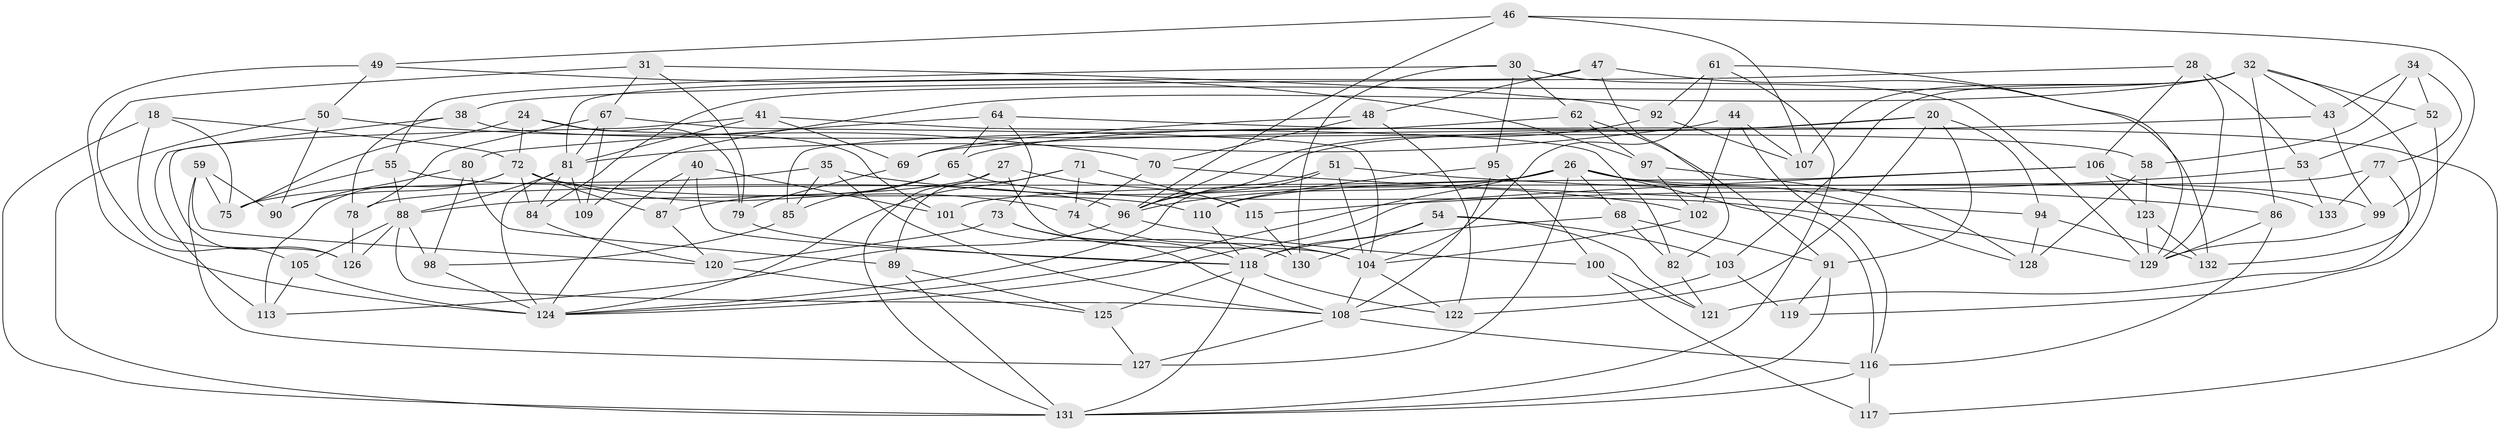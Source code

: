 // original degree distribution, {4: 1.0}
// Generated by graph-tools (version 1.1) at 2025/02/03/04/25 22:02:08]
// undirected, 93 vertices, 213 edges
graph export_dot {
graph [start="1"]
  node [color=gray90,style=filled];
  18 [super="+15"];
  20 [super="+12"];
  24;
  26 [super="+4+6"];
  27;
  28;
  30 [super="+25"];
  31;
  32 [super="+1+23"];
  34;
  35;
  38;
  40;
  41;
  43;
  44;
  46;
  47;
  48;
  49;
  50;
  51;
  52;
  53;
  54;
  55;
  58;
  59;
  61;
  62;
  64;
  65 [super="+2"];
  67 [super="+33"];
  68;
  69;
  70;
  71;
  72 [super="+19+42"];
  73 [super="+8"];
  74;
  75 [super="+29"];
  77;
  78;
  79;
  80;
  81 [super="+66"];
  82;
  84;
  85;
  86;
  87;
  88 [super="+3+76"];
  89;
  90;
  91 [super="+57"];
  92;
  94;
  95;
  96 [super="+5+17"];
  97;
  98;
  99;
  100;
  101;
  102;
  103;
  104 [super="+7+13"];
  105;
  106 [super="+36"];
  107;
  108 [super="+10+63"];
  109;
  110;
  113;
  115;
  116 [super="+114"];
  117;
  118 [super="+83"];
  119;
  120 [super="+39"];
  121;
  122;
  123;
  124 [super="+112"];
  125;
  126;
  127;
  128;
  129 [super="+22+111"];
  130;
  131 [super="+37+93"];
  132;
  133;
  18 -- 75 [weight=2];
  18 -- 131 [weight=2];
  18 -- 126;
  18 -- 72;
  20 -- 122;
  20 -- 91;
  20 -- 65 [weight=2];
  20 -- 94;
  20 -- 96;
  24 -- 79;
  24 -- 75;
  24 -- 101;
  24 -- 72;
  26 -- 68;
  26 -- 128;
  26 -- 124;
  26 -- 127;
  26 -- 96;
  26 -- 99;
  26 -- 78;
  26 -- 116;
  27 -- 88;
  27 -- 115;
  27 -- 104;
  27 -- 131;
  28 -- 53;
  28 -- 38;
  28 -- 106;
  28 -- 129;
  30 -- 129 [weight=2];
  30 -- 130;
  30 -- 62;
  30 -- 55;
  30 -- 95;
  31 -- 79;
  31 -- 92;
  31 -- 105;
  31 -- 67;
  32 -- 107;
  32 -- 84;
  32 -- 109;
  32 -- 86;
  32 -- 103;
  32 -- 132;
  32 -- 43;
  32 -- 52;
  34 -- 52;
  34 -- 58;
  34 -- 43;
  34 -- 77;
  35 -- 108;
  35 -- 85;
  35 -- 102;
  35 -- 75;
  38 -- 78;
  38 -- 58;
  38 -- 113;
  40 -- 87;
  40 -- 101;
  40 -- 124;
  40 -- 118;
  41 -- 69;
  41 -- 126;
  41 -- 82;
  41 -- 81;
  43 -- 69;
  43 -- 99;
  44 -- 102;
  44 -- 116;
  44 -- 107;
  44 -- 81;
  46 -- 49;
  46 -- 107;
  46 -- 99;
  46 -- 96;
  47 -- 82;
  47 -- 132;
  47 -- 48;
  47 -- 81;
  48 -- 122;
  48 -- 70;
  48 -- 69;
  49 -- 50;
  49 -- 97;
  49 -- 124;
  50 -- 70;
  50 -- 131;
  50 -- 90;
  51 -- 86;
  51 -- 96;
  51 -- 104;
  51 -- 124;
  52 -- 53;
  52 -- 119;
  53 -- 133;
  53 -- 115;
  54 -- 121;
  54 -- 130;
  54 -- 103;
  54 -- 118;
  55 -- 75;
  55 -- 88;
  55 -- 96;
  58 -- 123;
  58 -- 128;
  59 -- 127;
  59 -- 120;
  59 -- 90;
  59 -- 75;
  61 -- 92;
  61 -- 104;
  61 -- 131;
  61 -- 129;
  62 -- 85;
  62 -- 91;
  62 -- 97;
  64 -- 117;
  64 -- 73;
  64 -- 80;
  64 -- 65;
  65 -- 85;
  65 -- 129;
  65 -- 87;
  67 -- 81;
  67 -- 78;
  67 -- 109 [weight=2];
  67 -- 104;
  68 -- 118;
  68 -- 82;
  68 -- 91;
  69 -- 79;
  70 -- 94;
  70 -- 74;
  71 -- 74;
  71 -- 115;
  71 -- 89;
  71 -- 124;
  72 -- 90;
  72 -- 110;
  72 -- 113;
  72 -- 84;
  72 -- 87;
  72 -- 74;
  73 -- 118 [weight=2];
  73 -- 120 [weight=2];
  73 -- 130;
  74 -- 104;
  77 -- 121;
  77 -- 133;
  77 -- 101;
  78 -- 126;
  79 -- 118;
  80 -- 89;
  80 -- 90;
  80 -- 98;
  81 -- 88 [weight=2];
  81 -- 109;
  81 -- 84;
  81 -- 124 [weight=2];
  82 -- 121;
  84 -- 120;
  85 -- 98;
  86 -- 116;
  86 -- 129;
  87 -- 120;
  88 -- 105;
  88 -- 98;
  88 -- 126;
  88 -- 108;
  89 -- 131;
  89 -- 125;
  91 -- 119 [weight=2];
  91 -- 131;
  92 -- 107;
  92 -- 96;
  94 -- 132;
  94 -- 128;
  95 -- 100;
  95 -- 108;
  95 -- 110;
  96 -- 113;
  96 -- 100;
  97 -- 128;
  97 -- 102;
  98 -- 124;
  99 -- 129;
  100 -- 117;
  100 -- 121;
  101 -- 108;
  102 -- 104;
  103 -- 119;
  103 -- 108;
  104 -- 122;
  104 -- 108;
  105 -- 113;
  105 -- 124;
  106 -- 123;
  106 -- 133 [weight=2];
  106 -- 110;
  106 -- 124;
  108 -- 127;
  108 -- 116;
  110 -- 118;
  115 -- 130;
  116 -- 131 [weight=2];
  116 -- 117 [weight=2];
  118 -- 122;
  118 -- 131;
  118 -- 125;
  120 -- 125;
  123 -- 129;
  123 -- 132;
  125 -- 127;
}
